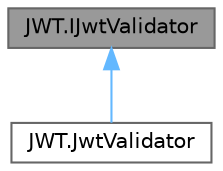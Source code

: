 digraph "JWT.IJwtValidator"
{
 // LATEX_PDF_SIZE
  bgcolor="transparent";
  edge [fontname=Helvetica,fontsize=10,labelfontname=Helvetica,labelfontsize=10];
  node [fontname=Helvetica,fontsize=10,shape=box,height=0.2,width=0.4];
  Node1 [id="Node000001",label="JWT.IJwtValidator",height=0.2,width=0.4,color="gray40", fillcolor="grey60", style="filled", fontcolor="black",tooltip="Represents a JWT validator."];
  Node1 -> Node2 [id="edge1_Node000001_Node000002",dir="back",color="steelblue1",style="solid",tooltip=" "];
  Node2 [id="Node000002",label="JWT.JwtValidator",height=0.2,width=0.4,color="gray40", fillcolor="white", style="filled",URL="$class_j_w_t_1_1_jwt_validator.html",tooltip="Jwt validator."];
}
